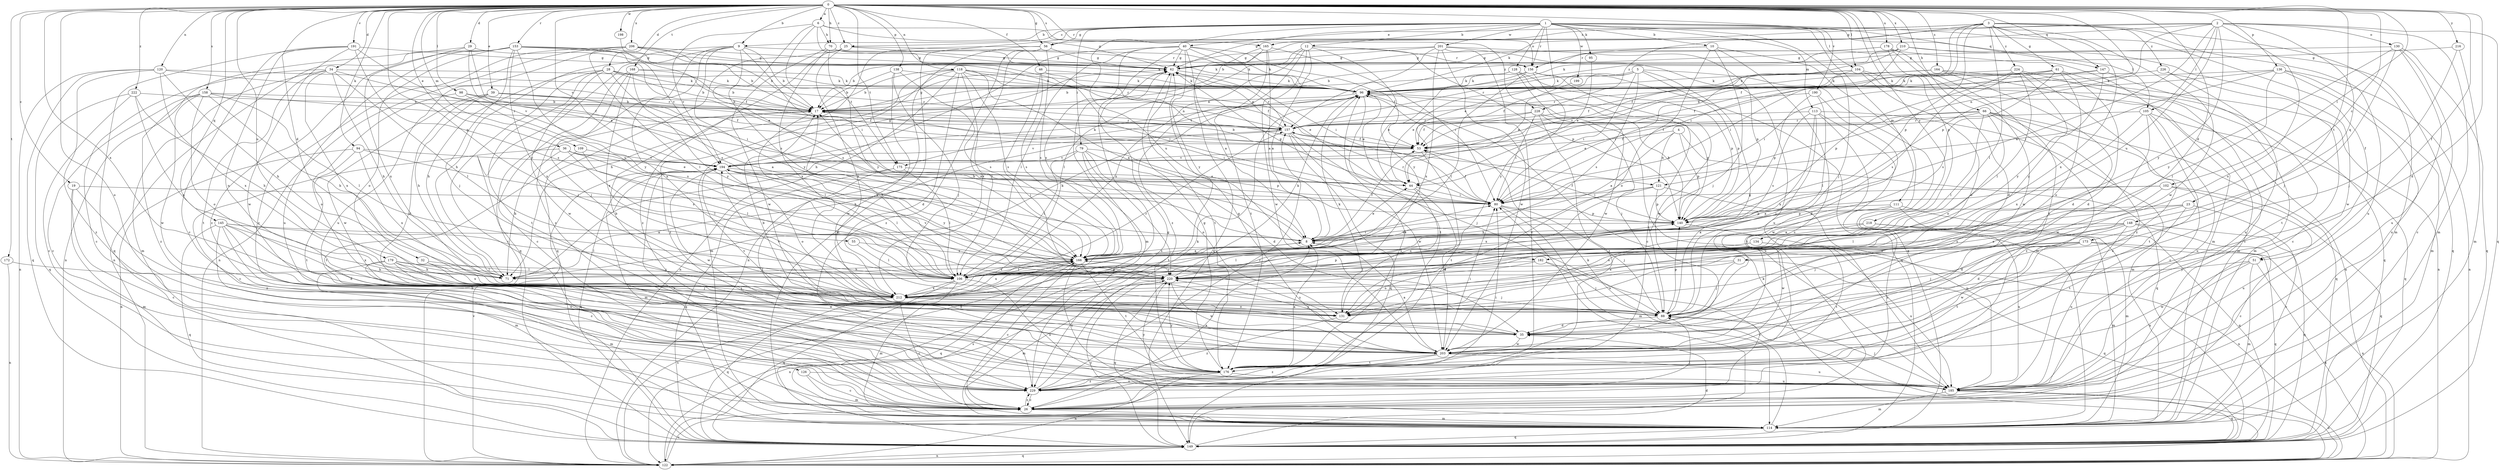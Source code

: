 strict digraph  {
0;
1;
2;
3;
4;
5;
6;
8;
9;
10;
12;
17;
19;
23;
25;
26;
28;
29;
31;
32;
34;
35;
36;
39;
40;
44;
46;
51;
53;
55;
56;
61;
62;
66;
70;
71;
79;
80;
88;
94;
95;
96;
98;
102;
104;
105;
106;
109;
111;
113;
114;
118;
120;
121;
122;
126;
128;
130;
131;
134;
136;
138;
140;
145;
147;
148;
149;
153;
156;
157;
158;
164;
165;
166;
168;
172;
173;
175;
176;
178;
179;
182;
185;
190;
191;
194;
198;
199;
201;
203;
206;
210;
212;
216;
218;
220;
222;
224;
226;
228;
229;
0 -> 6  [label=a];
0 -> 9  [label=b];
0 -> 19  [label=c];
0 -> 23  [label=c];
0 -> 25  [label=c];
0 -> 28  [label=d];
0 -> 29  [label=d];
0 -> 31  [label=d];
0 -> 32  [label=d];
0 -> 34  [label=d];
0 -> 35  [label=d];
0 -> 36  [label=e];
0 -> 39  [label=e];
0 -> 46  [label=f];
0 -> 51  [label=f];
0 -> 55  [label=g];
0 -> 56  [label=g];
0 -> 66  [label=h];
0 -> 70  [label=h];
0 -> 94  [label=k];
0 -> 98  [label=l];
0 -> 102  [label=l];
0 -> 104  [label=l];
0 -> 109  [label=m];
0 -> 118  [label=n];
0 -> 120  [label=n];
0 -> 121  [label=n];
0 -> 126  [label=o];
0 -> 134  [label=p];
0 -> 136  [label=p];
0 -> 138  [label=p];
0 -> 145  [label=q];
0 -> 147  [label=q];
0 -> 153  [label=r];
0 -> 156  [label=r];
0 -> 158  [label=s];
0 -> 164  [label=s];
0 -> 165  [label=s];
0 -> 168  [label=t];
0 -> 172  [label=t];
0 -> 173  [label=t];
0 -> 175  [label=t];
0 -> 178  [label=u];
0 -> 179  [label=u];
0 -> 190  [label=v];
0 -> 191  [label=v];
0 -> 194  [label=v];
0 -> 198  [label=w];
0 -> 206  [label=x];
0 -> 210  [label=x];
0 -> 212  [label=x];
0 -> 216  [label=y];
0 -> 218  [label=y];
0 -> 222  [label=z];
1 -> 9  [label=b];
1 -> 10  [label=b];
1 -> 12  [label=b];
1 -> 25  [label=c];
1 -> 40  [label=e];
1 -> 44  [label=e];
1 -> 51  [label=f];
1 -> 56  [label=g];
1 -> 79  [label=i];
1 -> 88  [label=j];
1 -> 95  [label=k];
1 -> 104  [label=l];
1 -> 105  [label=l];
1 -> 111  [label=m];
1 -> 113  [label=m];
1 -> 114  [label=m];
1 -> 128  [label=o];
1 -> 147  [label=q];
1 -> 156  [label=r];
1 -> 182  [label=u];
1 -> 199  [label=w];
1 -> 201  [label=w];
2 -> 8  [label=a];
2 -> 17  [label=b];
2 -> 56  [label=g];
2 -> 96  [label=k];
2 -> 105  [label=l];
2 -> 114  [label=m];
2 -> 130  [label=o];
2 -> 131  [label=o];
2 -> 140  [label=p];
2 -> 148  [label=q];
2 -> 149  [label=q];
2 -> 182  [label=u];
2 -> 220  [label=y];
3 -> 53  [label=f];
3 -> 61  [label=g];
3 -> 62  [label=g];
3 -> 80  [label=i];
3 -> 106  [label=l];
3 -> 114  [label=m];
3 -> 140  [label=p];
3 -> 165  [label=s];
3 -> 185  [label=u];
3 -> 203  [label=w];
3 -> 212  [label=x];
3 -> 224  [label=z];
3 -> 226  [label=z];
3 -> 228  [label=z];
4 -> 8  [label=a];
4 -> 53  [label=f];
4 -> 121  [label=n];
4 -> 140  [label=p];
4 -> 149  [label=q];
5 -> 44  [label=e];
5 -> 80  [label=i];
5 -> 88  [label=j];
5 -> 96  [label=k];
5 -> 114  [label=m];
5 -> 140  [label=p];
5 -> 166  [label=s];
5 -> 175  [label=t];
6 -> 62  [label=g];
6 -> 70  [label=h];
6 -> 121  [label=n];
6 -> 166  [label=s];
6 -> 175  [label=t];
6 -> 194  [label=v];
6 -> 228  [label=z];
8 -> 17  [label=b];
8 -> 44  [label=e];
8 -> 53  [label=f];
8 -> 166  [label=s];
9 -> 17  [label=b];
9 -> 71  [label=h];
9 -> 80  [label=i];
9 -> 149  [label=q];
9 -> 156  [label=r];
9 -> 166  [label=s];
9 -> 212  [label=x];
9 -> 220  [label=y];
9 -> 229  [label=z];
10 -> 26  [label=c];
10 -> 62  [label=g];
10 -> 88  [label=j];
10 -> 131  [label=o];
10 -> 149  [label=q];
10 -> 156  [label=r];
12 -> 8  [label=a];
12 -> 106  [label=l];
12 -> 140  [label=p];
12 -> 156  [label=r];
12 -> 203  [label=w];
12 -> 212  [label=x];
12 -> 220  [label=y];
12 -> 229  [label=z];
17 -> 62  [label=g];
17 -> 80  [label=i];
17 -> 106  [label=l];
17 -> 122  [label=n];
17 -> 157  [label=r];
19 -> 26  [label=c];
19 -> 80  [label=i];
19 -> 114  [label=m];
19 -> 229  [label=z];
23 -> 26  [label=c];
23 -> 35  [label=d];
23 -> 106  [label=l];
23 -> 140  [label=p];
23 -> 176  [label=t];
25 -> 62  [label=g];
25 -> 96  [label=k];
25 -> 149  [label=q];
25 -> 212  [label=x];
25 -> 229  [label=z];
26 -> 8  [label=a];
26 -> 88  [label=j];
26 -> 114  [label=m];
26 -> 194  [label=v];
26 -> 229  [label=z];
28 -> 17  [label=b];
28 -> 26  [label=c];
28 -> 71  [label=h];
28 -> 80  [label=i];
28 -> 96  [label=k];
28 -> 157  [label=r];
28 -> 176  [label=t];
28 -> 203  [label=w];
29 -> 62  [label=g];
29 -> 122  [label=n];
29 -> 166  [label=s];
29 -> 194  [label=v];
29 -> 212  [label=x];
31 -> 88  [label=j];
31 -> 106  [label=l];
31 -> 131  [label=o];
31 -> 149  [label=q];
32 -> 88  [label=j];
32 -> 106  [label=l];
32 -> 212  [label=x];
34 -> 26  [label=c];
34 -> 53  [label=f];
34 -> 71  [label=h];
34 -> 96  [label=k];
34 -> 106  [label=l];
34 -> 114  [label=m];
34 -> 176  [label=t];
34 -> 212  [label=x];
35 -> 17  [label=b];
35 -> 166  [label=s];
35 -> 194  [label=v];
35 -> 203  [label=w];
35 -> 220  [label=y];
36 -> 8  [label=a];
36 -> 26  [label=c];
36 -> 44  [label=e];
36 -> 71  [label=h];
36 -> 106  [label=l];
36 -> 194  [label=v];
39 -> 8  [label=a];
39 -> 17  [label=b];
39 -> 35  [label=d];
39 -> 53  [label=f];
39 -> 71  [label=h];
39 -> 203  [label=w];
40 -> 8  [label=a];
40 -> 53  [label=f];
40 -> 62  [label=g];
40 -> 71  [label=h];
40 -> 80  [label=i];
40 -> 96  [label=k];
40 -> 106  [label=l];
40 -> 114  [label=m];
40 -> 166  [label=s];
40 -> 220  [label=y];
44 -> 80  [label=i];
44 -> 131  [label=o];
44 -> 203  [label=w];
46 -> 44  [label=e];
46 -> 88  [label=j];
46 -> 96  [label=k];
46 -> 166  [label=s];
51 -> 114  [label=m];
51 -> 122  [label=n];
51 -> 185  [label=u];
51 -> 203  [label=w];
51 -> 220  [label=y];
53 -> 17  [label=b];
53 -> 176  [label=t];
53 -> 194  [label=v];
55 -> 106  [label=l];
55 -> 166  [label=s];
56 -> 62  [label=g];
56 -> 71  [label=h];
56 -> 122  [label=n];
56 -> 166  [label=s];
56 -> 212  [label=x];
56 -> 229  [label=z];
61 -> 35  [label=d];
61 -> 53  [label=f];
61 -> 96  [label=k];
61 -> 114  [label=m];
61 -> 131  [label=o];
61 -> 166  [label=s];
61 -> 194  [label=v];
62 -> 96  [label=k];
62 -> 157  [label=r];
62 -> 176  [label=t];
66 -> 26  [label=c];
66 -> 44  [label=e];
66 -> 53  [label=f];
66 -> 106  [label=l];
66 -> 131  [label=o];
66 -> 149  [label=q];
66 -> 157  [label=r];
66 -> 185  [label=u];
66 -> 229  [label=z];
70 -> 62  [label=g];
70 -> 96  [label=k];
70 -> 203  [label=w];
70 -> 212  [label=x];
70 -> 220  [label=y];
71 -> 96  [label=k];
79 -> 35  [label=d];
79 -> 106  [label=l];
79 -> 122  [label=n];
79 -> 131  [label=o];
79 -> 140  [label=p];
79 -> 176  [label=t];
79 -> 194  [label=v];
80 -> 53  [label=f];
80 -> 62  [label=g];
80 -> 88  [label=j];
80 -> 114  [label=m];
80 -> 140  [label=p];
80 -> 157  [label=r];
88 -> 35  [label=d];
88 -> 140  [label=p];
94 -> 122  [label=n];
94 -> 166  [label=s];
94 -> 176  [label=t];
94 -> 194  [label=v];
94 -> 212  [label=x];
95 -> 44  [label=e];
96 -> 17  [label=b];
96 -> 44  [label=e];
96 -> 140  [label=p];
96 -> 176  [label=t];
98 -> 17  [label=b];
98 -> 53  [label=f];
98 -> 131  [label=o];
98 -> 166  [label=s];
102 -> 8  [label=a];
102 -> 80  [label=i];
102 -> 149  [label=q];
102 -> 185  [label=u];
102 -> 212  [label=x];
104 -> 53  [label=f];
104 -> 80  [label=i];
104 -> 96  [label=k];
104 -> 122  [label=n];
104 -> 131  [label=o];
104 -> 149  [label=q];
105 -> 149  [label=q];
105 -> 157  [label=r];
105 -> 176  [label=t];
105 -> 185  [label=u];
105 -> 203  [label=w];
105 -> 212  [label=x];
106 -> 17  [label=b];
106 -> 114  [label=m];
106 -> 149  [label=q];
106 -> 166  [label=s];
106 -> 185  [label=u];
106 -> 212  [label=x];
109 -> 106  [label=l];
109 -> 176  [label=t];
109 -> 194  [label=v];
111 -> 114  [label=m];
111 -> 131  [label=o];
111 -> 140  [label=p];
111 -> 149  [label=q];
111 -> 229  [label=z];
113 -> 88  [label=j];
113 -> 114  [label=m];
113 -> 157  [label=r];
113 -> 166  [label=s];
113 -> 176  [label=t];
113 -> 203  [label=w];
113 -> 212  [label=x];
114 -> 96  [label=k];
114 -> 149  [label=q];
114 -> 166  [label=s];
118 -> 8  [label=a];
118 -> 17  [label=b];
118 -> 35  [label=d];
118 -> 53  [label=f];
118 -> 80  [label=i];
118 -> 96  [label=k];
118 -> 106  [label=l];
118 -> 114  [label=m];
118 -> 122  [label=n];
118 -> 166  [label=s];
118 -> 229  [label=z];
120 -> 71  [label=h];
120 -> 96  [label=k];
120 -> 122  [label=n];
120 -> 149  [label=q];
120 -> 157  [label=r];
120 -> 212  [label=x];
120 -> 229  [label=z];
121 -> 71  [label=h];
121 -> 80  [label=i];
121 -> 140  [label=p];
121 -> 185  [label=u];
121 -> 212  [label=x];
122 -> 26  [label=c];
122 -> 62  [label=g];
122 -> 88  [label=j];
122 -> 96  [label=k];
122 -> 149  [label=q];
122 -> 166  [label=s];
122 -> 194  [label=v];
126 -> 26  [label=c];
126 -> 114  [label=m];
126 -> 185  [label=u];
128 -> 17  [label=b];
128 -> 26  [label=c];
128 -> 96  [label=k];
128 -> 140  [label=p];
128 -> 203  [label=w];
130 -> 26  [label=c];
130 -> 62  [label=g];
130 -> 88  [label=j];
130 -> 149  [label=q];
130 -> 185  [label=u];
130 -> 220  [label=y];
131 -> 17  [label=b];
131 -> 96  [label=k];
131 -> 194  [label=v];
131 -> 229  [label=z];
134 -> 106  [label=l];
134 -> 166  [label=s];
134 -> 176  [label=t];
134 -> 185  [label=u];
136 -> 80  [label=i];
136 -> 96  [label=k];
136 -> 106  [label=l];
136 -> 114  [label=m];
136 -> 122  [label=n];
136 -> 157  [label=r];
136 -> 185  [label=u];
138 -> 17  [label=b];
138 -> 88  [label=j];
138 -> 96  [label=k];
138 -> 166  [label=s];
138 -> 203  [label=w];
140 -> 8  [label=a];
140 -> 53  [label=f];
140 -> 96  [label=k];
140 -> 122  [label=n];
145 -> 8  [label=a];
145 -> 26  [label=c];
145 -> 35  [label=d];
145 -> 106  [label=l];
145 -> 114  [label=m];
145 -> 149  [label=q];
145 -> 185  [label=u];
145 -> 212  [label=x];
147 -> 80  [label=i];
147 -> 96  [label=k];
147 -> 176  [label=t];
147 -> 220  [label=y];
148 -> 8  [label=a];
148 -> 26  [label=c];
148 -> 35  [label=d];
148 -> 88  [label=j];
148 -> 149  [label=q];
148 -> 166  [label=s];
148 -> 185  [label=u];
149 -> 35  [label=d];
149 -> 80  [label=i];
149 -> 122  [label=n];
149 -> 220  [label=y];
153 -> 17  [label=b];
153 -> 44  [label=e];
153 -> 53  [label=f];
153 -> 62  [label=g];
153 -> 88  [label=j];
153 -> 122  [label=n];
153 -> 131  [label=o];
153 -> 185  [label=u];
153 -> 212  [label=x];
153 -> 220  [label=y];
153 -> 229  [label=z];
156 -> 44  [label=e];
156 -> 96  [label=k];
156 -> 106  [label=l];
156 -> 149  [label=q];
156 -> 203  [label=w];
156 -> 220  [label=y];
157 -> 53  [label=f];
157 -> 62  [label=g];
157 -> 71  [label=h];
157 -> 88  [label=j];
157 -> 149  [label=q];
157 -> 194  [label=v];
157 -> 203  [label=w];
158 -> 17  [label=b];
158 -> 26  [label=c];
158 -> 71  [label=h];
158 -> 106  [label=l];
158 -> 131  [label=o];
158 -> 157  [label=r];
158 -> 203  [label=w];
158 -> 229  [label=z];
164 -> 35  [label=d];
164 -> 53  [label=f];
164 -> 96  [label=k];
164 -> 114  [label=m];
164 -> 122  [label=n];
164 -> 194  [label=v];
165 -> 8  [label=a];
165 -> 62  [label=g];
165 -> 80  [label=i];
165 -> 149  [label=q];
165 -> 176  [label=t];
166 -> 8  [label=a];
166 -> 26  [label=c];
166 -> 71  [label=h];
166 -> 80  [label=i];
166 -> 106  [label=l];
166 -> 149  [label=q];
166 -> 176  [label=t];
166 -> 185  [label=u];
166 -> 194  [label=v];
166 -> 212  [label=x];
166 -> 220  [label=y];
168 -> 17  [label=b];
168 -> 26  [label=c];
168 -> 88  [label=j];
168 -> 96  [label=k];
168 -> 212  [label=x];
168 -> 220  [label=y];
172 -> 71  [label=h];
172 -> 122  [label=n];
173 -> 88  [label=j];
173 -> 122  [label=n];
173 -> 149  [label=q];
173 -> 166  [label=s];
173 -> 176  [label=t];
173 -> 203  [label=w];
173 -> 212  [label=x];
175 -> 44  [label=e];
175 -> 106  [label=l];
175 -> 149  [label=q];
175 -> 176  [label=t];
176 -> 8  [label=a];
176 -> 62  [label=g];
176 -> 96  [label=k];
176 -> 122  [label=n];
176 -> 185  [label=u];
176 -> 220  [label=y];
176 -> 229  [label=z];
178 -> 17  [label=b];
178 -> 35  [label=d];
178 -> 62  [label=g];
178 -> 114  [label=m];
178 -> 176  [label=t];
178 -> 203  [label=w];
179 -> 71  [label=h];
179 -> 88  [label=j];
179 -> 106  [label=l];
179 -> 114  [label=m];
179 -> 203  [label=w];
179 -> 220  [label=y];
179 -> 229  [label=z];
182 -> 26  [label=c];
182 -> 88  [label=j];
182 -> 106  [label=l];
182 -> 131  [label=o];
185 -> 88  [label=j];
185 -> 114  [label=m];
185 -> 122  [label=n];
185 -> 149  [label=q];
185 -> 220  [label=y];
190 -> 17  [label=b];
190 -> 35  [label=d];
190 -> 106  [label=l];
190 -> 140  [label=p];
191 -> 26  [label=c];
191 -> 44  [label=e];
191 -> 62  [label=g];
191 -> 131  [label=o];
191 -> 149  [label=q];
191 -> 166  [label=s];
191 -> 203  [label=w];
194 -> 44  [label=e];
194 -> 62  [label=g];
194 -> 96  [label=k];
194 -> 106  [label=l];
194 -> 114  [label=m];
194 -> 131  [label=o];
194 -> 149  [label=q];
194 -> 203  [label=w];
194 -> 220  [label=y];
198 -> 194  [label=v];
199 -> 44  [label=e];
201 -> 17  [label=b];
201 -> 26  [label=c];
201 -> 62  [label=g];
201 -> 140  [label=p];
201 -> 157  [label=r];
201 -> 185  [label=u];
201 -> 203  [label=w];
201 -> 212  [label=x];
203 -> 8  [label=a];
203 -> 62  [label=g];
203 -> 80  [label=i];
203 -> 176  [label=t];
203 -> 185  [label=u];
203 -> 229  [label=z];
206 -> 17  [label=b];
206 -> 62  [label=g];
206 -> 96  [label=k];
206 -> 106  [label=l];
206 -> 122  [label=n];
206 -> 157  [label=r];
206 -> 185  [label=u];
206 -> 229  [label=z];
210 -> 53  [label=f];
210 -> 62  [label=g];
210 -> 80  [label=i];
210 -> 96  [label=k];
210 -> 149  [label=q];
210 -> 157  [label=r];
210 -> 203  [label=w];
212 -> 26  [label=c];
212 -> 88  [label=j];
212 -> 131  [label=o];
212 -> 140  [label=p];
212 -> 149  [label=q];
212 -> 157  [label=r];
216 -> 62  [label=g];
216 -> 88  [label=j];
216 -> 114  [label=m];
218 -> 8  [label=a];
218 -> 114  [label=m];
218 -> 185  [label=u];
218 -> 203  [label=w];
220 -> 88  [label=j];
220 -> 96  [label=k];
220 -> 114  [label=m];
220 -> 122  [label=n];
220 -> 149  [label=q];
220 -> 194  [label=v];
220 -> 203  [label=w];
222 -> 17  [label=b];
222 -> 26  [label=c];
222 -> 71  [label=h];
222 -> 149  [label=q];
222 -> 212  [label=x];
224 -> 26  [label=c];
224 -> 96  [label=k];
224 -> 106  [label=l];
224 -> 140  [label=p];
224 -> 166  [label=s];
224 -> 220  [label=y];
224 -> 229  [label=z];
226 -> 26  [label=c];
226 -> 96  [label=k];
226 -> 185  [label=u];
228 -> 53  [label=f];
228 -> 80  [label=i];
228 -> 88  [label=j];
228 -> 157  [label=r];
228 -> 185  [label=u];
228 -> 229  [label=z];
229 -> 26  [label=c];
229 -> 62  [label=g];
229 -> 80  [label=i];
229 -> 96  [label=k];
229 -> 157  [label=r];
}

